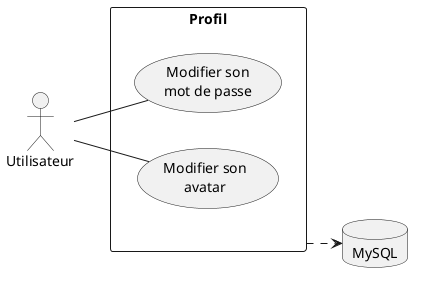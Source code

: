 @startuml

left to right direction
skinparam packageStyle rectangle
actor Utilisateur
database MySQL
rectangle Profil {
    Utilisateur -- (Modifier son\nmot de passe)
    Utilisateur -- (Modifier son\navatar)
}

Profil ..> MySQL

@enduml